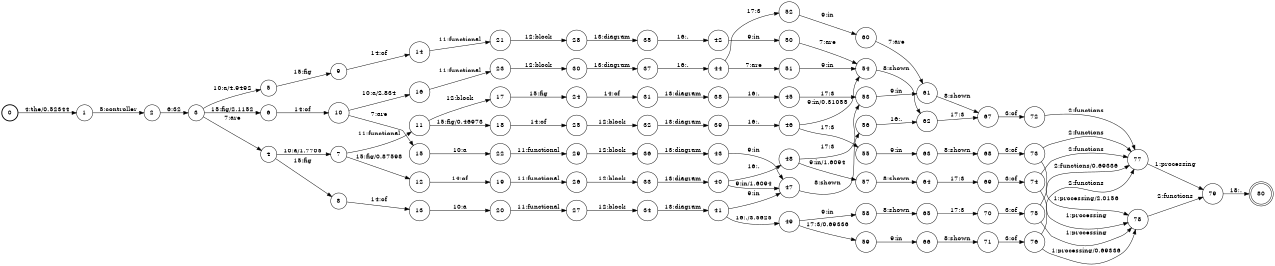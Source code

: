 digraph FST {
rankdir = LR;
size = "8.5,11";
label = "";
center = 1;
orientation = Portrait;
ranksep = "0.4";
nodesep = "0.25";
0 [label = "0", shape = circle, style = bold, fontsize = 14]
	0 -> 1 [label = "4:the/0.52344", fontsize = 14];
1 [label = "1", shape = circle, style = solid, fontsize = 14]
	1 -> 2 [label = "5:controller", fontsize = 14];
2 [label = "2", shape = circle, style = solid, fontsize = 14]
	2 -> 3 [label = "6:32", fontsize = 14];
3 [label = "3", shape = circle, style = solid, fontsize = 14]
	3 -> 4 [label = "7:are", fontsize = 14];
	3 -> 5 [label = "10:a/4.9492", fontsize = 14];
	3 -> 6 [label = "15:fig/2.1152", fontsize = 14];
4 [label = "4", shape = circle, style = solid, fontsize = 14]
	4 -> 7 [label = "10:a/1.7705", fontsize = 14];
	4 -> 8 [label = "15:fig", fontsize = 14];
5 [label = "5", shape = circle, style = solid, fontsize = 14]
	5 -> 9 [label = "15:fig", fontsize = 14];
6 [label = "6", shape = circle, style = solid, fontsize = 14]
	6 -> 10 [label = "14:of", fontsize = 14];
7 [label = "7", shape = circle, style = solid, fontsize = 14]
	7 -> 11 [label = "11:functional", fontsize = 14];
	7 -> 12 [label = "15:fig/0.87598", fontsize = 14];
8 [label = "8", shape = circle, style = solid, fontsize = 14]
	8 -> 13 [label = "14:of", fontsize = 14];
9 [label = "9", shape = circle, style = solid, fontsize = 14]
	9 -> 14 [label = "14:of", fontsize = 14];
10 [label = "10", shape = circle, style = solid, fontsize = 14]
	10 -> 15 [label = "7:are", fontsize = 14];
	10 -> 16 [label = "10:a/2.834", fontsize = 14];
11 [label = "11", shape = circle, style = solid, fontsize = 14]
	11 -> 17 [label = "12:block", fontsize = 14];
	11 -> 18 [label = "15:fig/0.46973", fontsize = 14];
12 [label = "12", shape = circle, style = solid, fontsize = 14]
	12 -> 19 [label = "14:of", fontsize = 14];
13 [label = "13", shape = circle, style = solid, fontsize = 14]
	13 -> 20 [label = "10:a", fontsize = 14];
14 [label = "14", shape = circle, style = solid, fontsize = 14]
	14 -> 21 [label = "11:functional", fontsize = 14];
15 [label = "15", shape = circle, style = solid, fontsize = 14]
	15 -> 22 [label = "10:a", fontsize = 14];
16 [label = "16", shape = circle, style = solid, fontsize = 14]
	16 -> 23 [label = "11:functional", fontsize = 14];
17 [label = "17", shape = circle, style = solid, fontsize = 14]
	17 -> 24 [label = "15:fig", fontsize = 14];
18 [label = "18", shape = circle, style = solid, fontsize = 14]
	18 -> 25 [label = "14:of", fontsize = 14];
19 [label = "19", shape = circle, style = solid, fontsize = 14]
	19 -> 26 [label = "11:functional", fontsize = 14];
20 [label = "20", shape = circle, style = solid, fontsize = 14]
	20 -> 27 [label = "11:functional", fontsize = 14];
21 [label = "21", shape = circle, style = solid, fontsize = 14]
	21 -> 28 [label = "12:block", fontsize = 14];
22 [label = "22", shape = circle, style = solid, fontsize = 14]
	22 -> 29 [label = "11:functional", fontsize = 14];
23 [label = "23", shape = circle, style = solid, fontsize = 14]
	23 -> 30 [label = "12:block", fontsize = 14];
24 [label = "24", shape = circle, style = solid, fontsize = 14]
	24 -> 31 [label = "14:of", fontsize = 14];
25 [label = "25", shape = circle, style = solid, fontsize = 14]
	25 -> 32 [label = "12:block", fontsize = 14];
26 [label = "26", shape = circle, style = solid, fontsize = 14]
	26 -> 33 [label = "12:block", fontsize = 14];
27 [label = "27", shape = circle, style = solid, fontsize = 14]
	27 -> 34 [label = "12:block", fontsize = 14];
28 [label = "28", shape = circle, style = solid, fontsize = 14]
	28 -> 35 [label = "13:diagram", fontsize = 14];
29 [label = "29", shape = circle, style = solid, fontsize = 14]
	29 -> 36 [label = "12:block", fontsize = 14];
30 [label = "30", shape = circle, style = solid, fontsize = 14]
	30 -> 37 [label = "13:diagram", fontsize = 14];
31 [label = "31", shape = circle, style = solid, fontsize = 14]
	31 -> 38 [label = "13:diagram", fontsize = 14];
32 [label = "32", shape = circle, style = solid, fontsize = 14]
	32 -> 39 [label = "13:diagram", fontsize = 14];
33 [label = "33", shape = circle, style = solid, fontsize = 14]
	33 -> 40 [label = "13:diagram", fontsize = 14];
34 [label = "34", shape = circle, style = solid, fontsize = 14]
	34 -> 41 [label = "13:diagram", fontsize = 14];
35 [label = "35", shape = circle, style = solid, fontsize = 14]
	35 -> 42 [label = "16:.", fontsize = 14];
36 [label = "36", shape = circle, style = solid, fontsize = 14]
	36 -> 43 [label = "13:diagram", fontsize = 14];
37 [label = "37", shape = circle, style = solid, fontsize = 14]
	37 -> 44 [label = "16:.", fontsize = 14];
38 [label = "38", shape = circle, style = solid, fontsize = 14]
	38 -> 45 [label = "16:.", fontsize = 14];
39 [label = "39", shape = circle, style = solid, fontsize = 14]
	39 -> 46 [label = "16:.", fontsize = 14];
40 [label = "40", shape = circle, style = solid, fontsize = 14]
	40 -> 47 [label = "9:in/1.6094", fontsize = 14];
	40 -> 48 [label = "16:.", fontsize = 14];
41 [label = "41", shape = circle, style = solid, fontsize = 14]
	41 -> 47 [label = "9:in", fontsize = 14];
	41 -> 49 [label = "16:./3.5625", fontsize = 14];
42 [label = "42", shape = circle, style = solid, fontsize = 14]
	42 -> 50 [label = "9:in", fontsize = 14];
43 [label = "43", shape = circle, style = solid, fontsize = 14]
	43 -> 47 [label = "9:in", fontsize = 14];
44 [label = "44", shape = circle, style = solid, fontsize = 14]
	44 -> 51 [label = "7:are", fontsize = 14];
	44 -> 52 [label = "17:3", fontsize = 14];
45 [label = "45", shape = circle, style = solid, fontsize = 14]
	45 -> 53 [label = "17:3", fontsize = 14];
46 [label = "46", shape = circle, style = solid, fontsize = 14]
	46 -> 54 [label = "9:in/0.31055", fontsize = 14];
	46 -> 55 [label = "17:3", fontsize = 14];
47 [label = "47", shape = circle, style = solid, fontsize = 14]
	47 -> 56 [label = "8:shown", fontsize = 14];
48 [label = "48", shape = circle, style = solid, fontsize = 14]
	48 -> 57 [label = "9:in/1.6094", fontsize = 14];
	48 -> 53 [label = "17:3", fontsize = 14];
49 [label = "49", shape = circle, style = solid, fontsize = 14]
	49 -> 58 [label = "9:in", fontsize = 14];
	49 -> 59 [label = "17:3/0.69336", fontsize = 14];
50 [label = "50", shape = circle, style = solid, fontsize = 14]
	50 -> 54 [label = "7:are", fontsize = 14];
51 [label = "51", shape = circle, style = solid, fontsize = 14]
	51 -> 54 [label = "9:in", fontsize = 14];
52 [label = "52", shape = circle, style = solid, fontsize = 14]
	52 -> 60 [label = "9:in", fontsize = 14];
53 [label = "53", shape = circle, style = solid, fontsize = 14]
	53 -> 61 [label = "9:in", fontsize = 14];
54 [label = "54", shape = circle, style = solid, fontsize = 14]
	54 -> 62 [label = "8:shown", fontsize = 14];
55 [label = "55", shape = circle, style = solid, fontsize = 14]
	55 -> 63 [label = "9:in", fontsize = 14];
56 [label = "56", shape = circle, style = solid, fontsize = 14]
	56 -> 62 [label = "16:.", fontsize = 14];
57 [label = "57", shape = circle, style = solid, fontsize = 14]
	57 -> 64 [label = "8:shown", fontsize = 14];
58 [label = "58", shape = circle, style = solid, fontsize = 14]
	58 -> 65 [label = "8:shown", fontsize = 14];
59 [label = "59", shape = circle, style = solid, fontsize = 14]
	59 -> 66 [label = "9:in", fontsize = 14];
60 [label = "60", shape = circle, style = solid, fontsize = 14]
	60 -> 61 [label = "7:are", fontsize = 14];
61 [label = "61", shape = circle, style = solid, fontsize = 14]
	61 -> 67 [label = "8:shown", fontsize = 14];
62 [label = "62", shape = circle, style = solid, fontsize = 14]
	62 -> 67 [label = "17:3", fontsize = 14];
63 [label = "63", shape = circle, style = solid, fontsize = 14]
	63 -> 68 [label = "8:shown", fontsize = 14];
64 [label = "64", shape = circle, style = solid, fontsize = 14]
	64 -> 69 [label = "17:3", fontsize = 14];
65 [label = "65", shape = circle, style = solid, fontsize = 14]
	65 -> 70 [label = "17:3", fontsize = 14];
66 [label = "66", shape = circle, style = solid, fontsize = 14]
	66 -> 71 [label = "8:shown", fontsize = 14];
67 [label = "67", shape = circle, style = solid, fontsize = 14]
	67 -> 72 [label = "3:of", fontsize = 14];
68 [label = "68", shape = circle, style = solid, fontsize = 14]
	68 -> 73 [label = "3:of", fontsize = 14];
69 [label = "69", shape = circle, style = solid, fontsize = 14]
	69 -> 74 [label = "3:of", fontsize = 14];
70 [label = "70", shape = circle, style = solid, fontsize = 14]
	70 -> 75 [label = "3:of", fontsize = 14];
71 [label = "71", shape = circle, style = solid, fontsize = 14]
	71 -> 76 [label = "3:of", fontsize = 14];
72 [label = "72", shape = circle, style = solid, fontsize = 14]
	72 -> 77 [label = "2:functions", fontsize = 14];
73 [label = "73", shape = circle, style = solid, fontsize = 14]
	73 -> 78 [label = "1:processing/2.0156", fontsize = 14];
	73 -> 77 [label = "2:functions", fontsize = 14];
74 [label = "74", shape = circle, style = solid, fontsize = 14]
	74 -> 78 [label = "1:processing", fontsize = 14];
	74 -> 77 [label = "2:functions", fontsize = 14];
75 [label = "75", shape = circle, style = solid, fontsize = 14]
	75 -> 78 [label = "1:processing", fontsize = 14];
	75 -> 77 [label = "2:functions/0.69336", fontsize = 14];
76 [label = "76", shape = circle, style = solid, fontsize = 14]
	76 -> 78 [label = "1:processing/0.69336", fontsize = 14];
	76 -> 77 [label = "2:functions", fontsize = 14];
77 [label = "77", shape = circle, style = solid, fontsize = 14]
	77 -> 79 [label = "1:processing", fontsize = 14];
78 [label = "78", shape = circle, style = solid, fontsize = 14]
	78 -> 79 [label = "2:functions", fontsize = 14];
79 [label = "79", shape = circle, style = solid, fontsize = 14]
	79 -> 80 [label = "18:.", fontsize = 14];
80 [label = "80", shape = doublecircle, style = solid, fontsize = 14]
}
